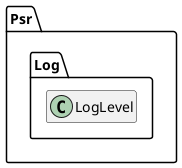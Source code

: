 @startuml
set namespaceSeparator \\
hide members
hide << alias >> circle

class Psr\\Log\\LogLevel
@enduml
